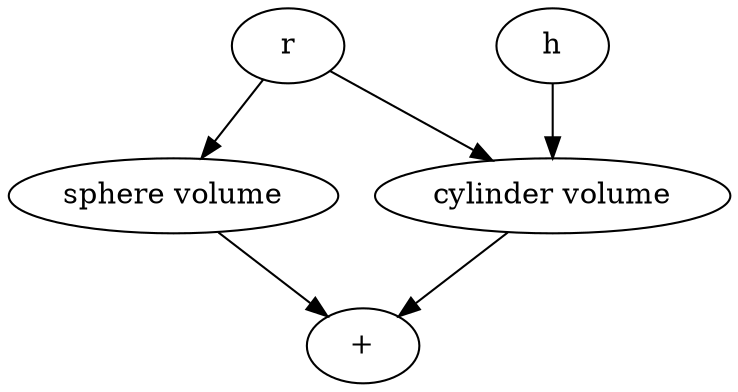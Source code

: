 
digraph G {
    node_1 [label="r"]
    node_13 [label="sphere volume"]
    node_1 [label="r"]
    node_2 [label="h"]
    node_8 [label="cylinder volume"]
    node_14 [label="+"]

    node_1 -> node_13
    node_1 -> node_8
    node_2 -> node_8
    node_13 -> node_14
    node_8 -> node_14
}
